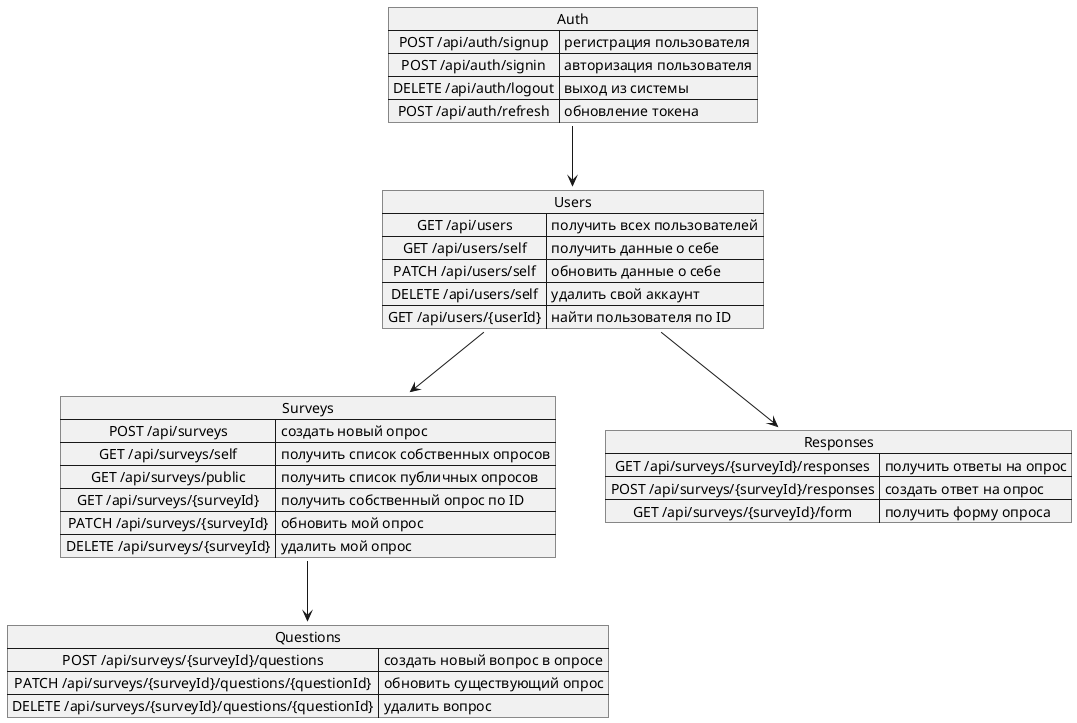 @startuml Routes
map Users {
  GET /api/users => получить всех пользователей
  GET /api/users/self => получить данные о себе
  PATCH /api/users/self => обновить данные о себе
  DELETE /api/users/self => удалить свой аккаунт
  GET /api/users/{userId} => найти пользователя по ID
}

map Auth {
  POST /api/auth/signup => регистрация пользователя
  POST /api/auth/signin => авторизация пользователя
  DELETE /api/auth/logout => выход из системы
  POST /api/auth/refresh => обновление токена
}

map Surveys {
  POST /api/surveys => создать новый опрос
  GET /api/surveys/self => получить список собственных опросов
  GET /api/surveys/public => получить список публичных опросов
  GET /api/surveys/{surveyId} => получить собственный опрос по ID
  PATCH /api/surveys/{surveyId} => обновить мой опрос
  DELETE /api/surveys/{surveyId} => удалить мой опрос
}

map Questions {
  POST /api/surveys/{surveyId}/questions => создать новый вопрос в опросе
  PATCH /api/surveys/{surveyId}/questions/{questionId} => обновить существующий опрос
  DELETE /api/surveys/{surveyId}/questions/{questionId} => удалить вопрос
}

map Responses {
  GET /api/surveys/{surveyId}/responses => получить ответы на опрос
  POST /api/surveys/{surveyId}/responses => создать ответ на опрос
  GET /api/surveys/{surveyId}/form => получить форму опроса
}

Auth --> Users
Users --> Surveys
Surveys --> Questions
Users --> Responses
@enduml